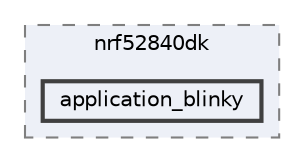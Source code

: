 digraph "/home/mj/Desktop/IoT-Chat-Digitalization/blinky/bin/nrf52840dk/application_blinky"
{
 // LATEX_PDF_SIZE
  bgcolor="transparent";
  edge [fontname=Helvetica,fontsize=10,labelfontname=Helvetica,labelfontsize=10];
  node [fontname=Helvetica,fontsize=10,shape=box,height=0.2,width=0.4];
  compound=true
  subgraph clusterdir_343974199795a6d2928bdf99c76c1c22 {
    graph [ bgcolor="#edf0f7", pencolor="grey50", label="nrf52840dk", fontname=Helvetica,fontsize=10 style="filled,dashed", URL="dir_343974199795a6d2928bdf99c76c1c22.html",tooltip=""]
  dir_a3714fd7e5bbc7ba9a989fd8522d287a [label="application_blinky", fillcolor="#edf0f7", color="grey25", style="filled,bold", URL="dir_a3714fd7e5bbc7ba9a989fd8522d287a.html",tooltip=""];
  }
}
